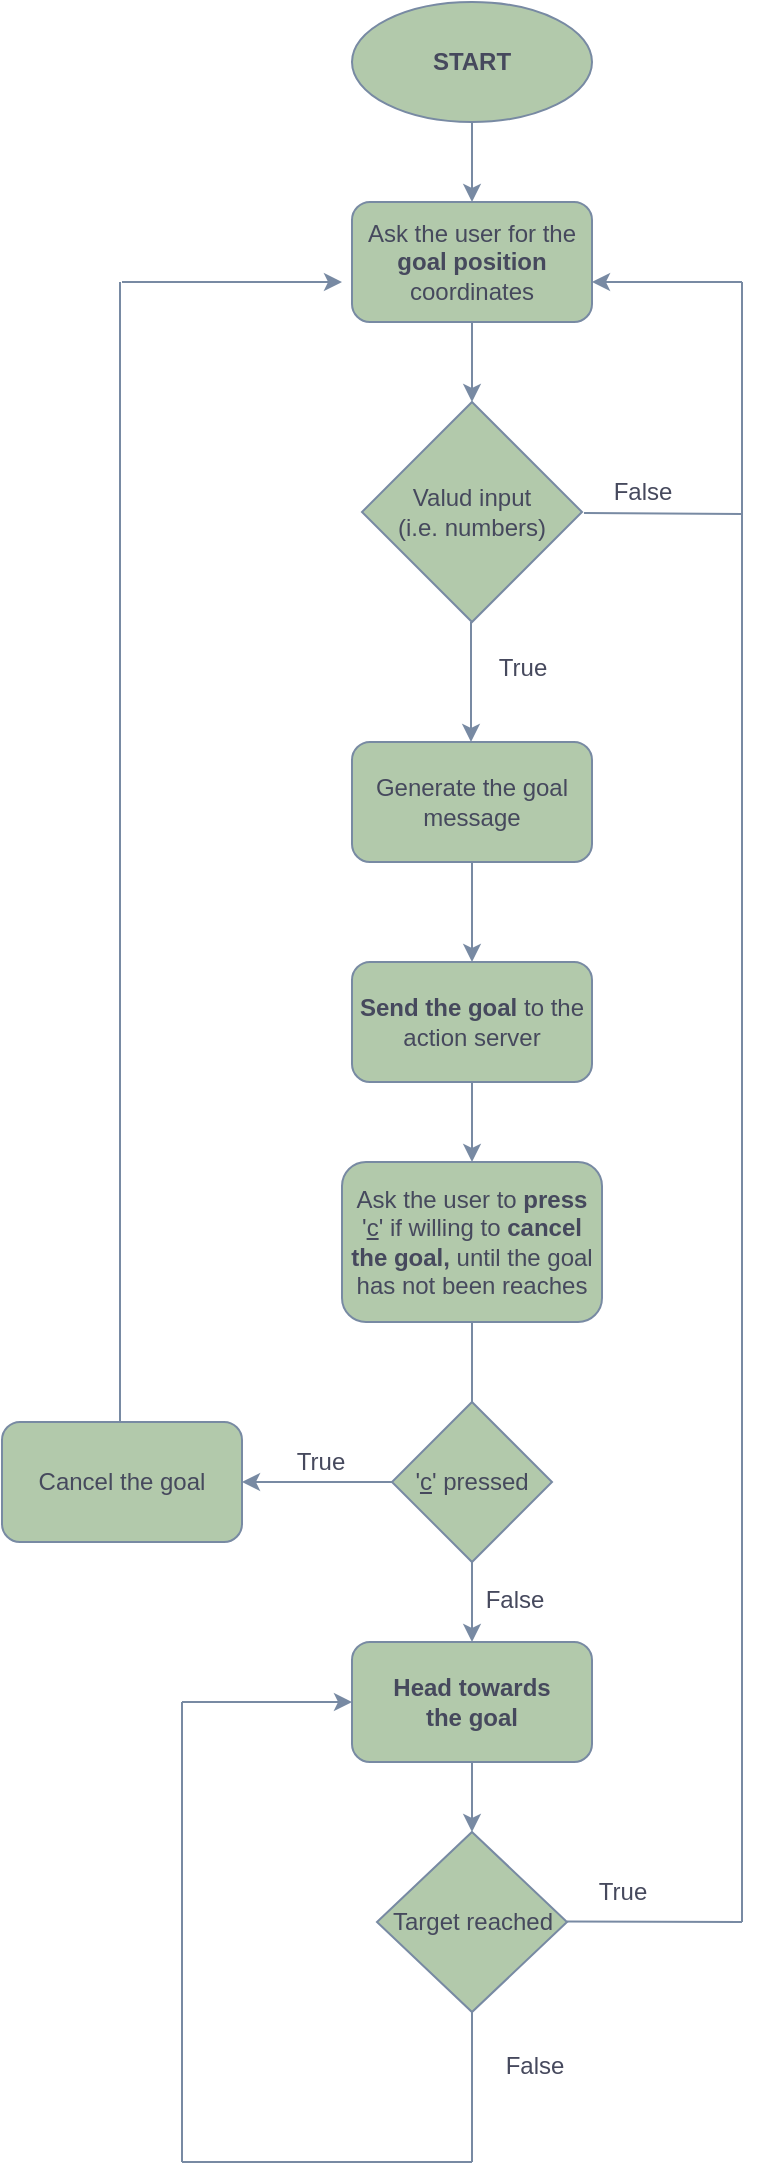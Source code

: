 <mxfile version="22.1.18" type="github">
  <diagram id="C5RBs43oDa-KdzZeNtuy" name="Page-1">
    <mxGraphModel dx="993" dy="631" grid="1" gridSize="10" guides="1" tooltips="1" connect="1" arrows="1" fold="1" page="1" pageScale="1" pageWidth="827" pageHeight="1169" background="#FFFFFF" math="0" shadow="0">
      <root>
        <mxCell id="WIyWlLk6GJQsqaUBKTNV-0" />
        <mxCell id="WIyWlLk6GJQsqaUBKTNV-1" parent="WIyWlLk6GJQsqaUBKTNV-0" />
        <mxCell id="TKSxkb3gG6ZS69ZQLXla-2" value="" style="edgeStyle=orthogonalEdgeStyle;rounded=0;orthogonalLoop=1;jettySize=auto;html=1;strokeColor=#788AA3;fontColor=default;fillColor=#B2C9AB;labelBackgroundColor=none;" parent="WIyWlLk6GJQsqaUBKTNV-1" source="TKSxkb3gG6ZS69ZQLXla-0" target="TKSxkb3gG6ZS69ZQLXla-1" edge="1">
          <mxGeometry relative="1" as="geometry" />
        </mxCell>
        <mxCell id="TKSxkb3gG6ZS69ZQLXla-0" value="&lt;b&gt;START&lt;br&gt;&lt;/b&gt;" style="ellipse;whiteSpace=wrap;html=1;strokeColor=#788AA3;fontColor=#46495D;fillColor=#B2C9AB;labelBackgroundColor=none;" parent="WIyWlLk6GJQsqaUBKTNV-1" vertex="1">
          <mxGeometry x="365" width="120" height="60" as="geometry" />
        </mxCell>
        <mxCell id="c3z6KV3A5WKaGxaBrcul-5" value="" style="edgeStyle=orthogonalEdgeStyle;rounded=0;orthogonalLoop=1;jettySize=auto;html=1;strokeColor=#788AA3;fontColor=#46495D;fillColor=#B2C9AB;" edge="1" parent="WIyWlLk6GJQsqaUBKTNV-1" source="TKSxkb3gG6ZS69ZQLXla-1" target="c3z6KV3A5WKaGxaBrcul-4">
          <mxGeometry relative="1" as="geometry" />
        </mxCell>
        <mxCell id="TKSxkb3gG6ZS69ZQLXla-1" value="Ask the user for the &lt;b&gt;goal position&lt;/b&gt; coordinates" style="rounded=1;whiteSpace=wrap;html=1;fillColor=#B2C9AB;strokeColor=#788AA3;fontColor=#46495D;labelBackgroundColor=none;" parent="WIyWlLk6GJQsqaUBKTNV-1" vertex="1">
          <mxGeometry x="365" y="100" width="120" height="60" as="geometry" />
        </mxCell>
        <mxCell id="c3z6KV3A5WKaGxaBrcul-4" value="Valud input&lt;br&gt;(i.e. numbers)" style="rhombus;whiteSpace=wrap;html=1;strokeColor=#788AA3;fontColor=#46495D;fillColor=#B2C9AB;" vertex="1" parent="WIyWlLk6GJQsqaUBKTNV-1">
          <mxGeometry x="370" y="200" width="110" height="110" as="geometry" />
        </mxCell>
        <mxCell id="c3z6KV3A5WKaGxaBrcul-7" value="False" style="text;html=1;align=center;verticalAlign=middle;resizable=0;points=[];autosize=1;strokeColor=none;fillColor=none;fontColor=#46495D;" vertex="1" parent="WIyWlLk6GJQsqaUBKTNV-1">
          <mxGeometry x="485" y="230" width="50" height="30" as="geometry" />
        </mxCell>
        <mxCell id="c3z6KV3A5WKaGxaBrcul-8" value="" style="endArrow=none;html=1;rounded=0;strokeColor=#788AA3;fontColor=#46495D;fillColor=#B2C9AB;exitX=-0.08;exitY=0.85;exitDx=0;exitDy=0;exitPerimeter=0;" edge="1" parent="WIyWlLk6GJQsqaUBKTNV-1" source="c3z6KV3A5WKaGxaBrcul-7">
          <mxGeometry width="50" height="50" relative="1" as="geometry">
            <mxPoint x="475" y="360" as="sourcePoint" />
            <mxPoint x="560" y="140" as="targetPoint" />
            <Array as="points">
              <mxPoint x="560" y="256" />
            </Array>
          </mxGeometry>
        </mxCell>
        <mxCell id="c3z6KV3A5WKaGxaBrcul-9" value="" style="endArrow=classic;html=1;rounded=0;strokeColor=#788AA3;fontColor=#46495D;fillColor=#B2C9AB;" edge="1" parent="WIyWlLk6GJQsqaUBKTNV-1">
          <mxGeometry width="50" height="50" relative="1" as="geometry">
            <mxPoint x="560" y="140" as="sourcePoint" />
            <mxPoint x="485" y="140" as="targetPoint" />
            <Array as="points" />
          </mxGeometry>
        </mxCell>
        <mxCell id="c3z6KV3A5WKaGxaBrcul-10" value="" style="endArrow=classic;html=1;rounded=0;strokeColor=#788AA3;fontColor=#46495D;fillColor=#B2C9AB;" edge="1" parent="WIyWlLk6GJQsqaUBKTNV-1">
          <mxGeometry width="50" height="50" relative="1" as="geometry">
            <mxPoint x="424.5" y="310" as="sourcePoint" />
            <mxPoint x="424.5" y="370" as="targetPoint" />
            <Array as="points">
              <mxPoint x="424.5" y="340" />
            </Array>
          </mxGeometry>
        </mxCell>
        <mxCell id="c3z6KV3A5WKaGxaBrcul-15" value="" style="edgeStyle=orthogonalEdgeStyle;rounded=0;orthogonalLoop=1;jettySize=auto;html=1;strokeColor=#788AA3;fontColor=#46495D;fillColor=#B2C9AB;" edge="1" parent="WIyWlLk6GJQsqaUBKTNV-1" source="c3z6KV3A5WKaGxaBrcul-11" target="c3z6KV3A5WKaGxaBrcul-14">
          <mxGeometry relative="1" as="geometry" />
        </mxCell>
        <mxCell id="c3z6KV3A5WKaGxaBrcul-11" value="Generate the goal message" style="rounded=1;whiteSpace=wrap;html=1;strokeColor=#788AA3;fontColor=#46495D;fillColor=#B2C9AB;" vertex="1" parent="WIyWlLk6GJQsqaUBKTNV-1">
          <mxGeometry x="365" y="370" width="120" height="60" as="geometry" />
        </mxCell>
        <mxCell id="c3z6KV3A5WKaGxaBrcul-13" value="True" style="text;html=1;align=center;verticalAlign=middle;resizable=0;points=[];autosize=1;strokeColor=none;fillColor=none;fontColor=#46495D;" vertex="1" parent="WIyWlLk6GJQsqaUBKTNV-1">
          <mxGeometry x="425" y="318" width="50" height="30" as="geometry" />
        </mxCell>
        <mxCell id="c3z6KV3A5WKaGxaBrcul-17" value="" style="edgeStyle=orthogonalEdgeStyle;rounded=0;orthogonalLoop=1;jettySize=auto;html=1;strokeColor=#788AA3;fontColor=#46495D;fillColor=#B2C9AB;" edge="1" parent="WIyWlLk6GJQsqaUBKTNV-1" source="c3z6KV3A5WKaGxaBrcul-14" target="c3z6KV3A5WKaGxaBrcul-16">
          <mxGeometry relative="1" as="geometry" />
        </mxCell>
        <mxCell id="c3z6KV3A5WKaGxaBrcul-14" value="&lt;b&gt;Send the goal&lt;/b&gt; to the action server" style="whiteSpace=wrap;html=1;fillColor=#B2C9AB;strokeColor=#788AA3;fontColor=#46495D;rounded=1;" vertex="1" parent="WIyWlLk6GJQsqaUBKTNV-1">
          <mxGeometry x="365" y="480" width="120" height="60" as="geometry" />
        </mxCell>
        <mxCell id="c3z6KV3A5WKaGxaBrcul-19" value="" style="edgeStyle=orthogonalEdgeStyle;rounded=0;orthogonalLoop=1;jettySize=auto;html=1;strokeColor=#788AA3;fontColor=#46495D;fillColor=#B2C9AB;" edge="1" parent="WIyWlLk6GJQsqaUBKTNV-1" source="c3z6KV3A5WKaGxaBrcul-16">
          <mxGeometry relative="1" as="geometry">
            <mxPoint x="425" y="720" as="targetPoint" />
          </mxGeometry>
        </mxCell>
        <mxCell id="c3z6KV3A5WKaGxaBrcul-16" value="Ask the user to &lt;b&gt;press &lt;/b&gt;&#39;&lt;u&gt;c&lt;/u&gt;&#39; if willing to &lt;b&gt;cancel the goal, &lt;/b&gt;until the goal has not been reaches" style="whiteSpace=wrap;html=1;fillColor=#B2C9AB;strokeColor=#788AA3;fontColor=#46495D;rounded=1;" vertex="1" parent="WIyWlLk6GJQsqaUBKTNV-1">
          <mxGeometry x="360" y="580" width="130" height="80" as="geometry" />
        </mxCell>
        <mxCell id="c3z6KV3A5WKaGxaBrcul-31" style="edgeStyle=orthogonalEdgeStyle;rounded=0;orthogonalLoop=1;jettySize=auto;html=1;exitX=0;exitY=0.5;exitDx=0;exitDy=0;strokeColor=#788AA3;fontColor=#46495D;fillColor=#B2C9AB;" edge="1" parent="WIyWlLk6GJQsqaUBKTNV-1" source="c3z6KV3A5WKaGxaBrcul-20" target="c3z6KV3A5WKaGxaBrcul-23">
          <mxGeometry relative="1" as="geometry" />
        </mxCell>
        <mxCell id="c3z6KV3A5WKaGxaBrcul-36" style="edgeStyle=orthogonalEdgeStyle;rounded=0;orthogonalLoop=1;jettySize=auto;html=1;exitX=0.5;exitY=1;exitDx=0;exitDy=0;entryX=0.5;entryY=0;entryDx=0;entryDy=0;strokeColor=#788AA3;fontColor=#46495D;fillColor=#B2C9AB;" edge="1" parent="WIyWlLk6GJQsqaUBKTNV-1" source="c3z6KV3A5WKaGxaBrcul-20" target="c3z6KV3A5WKaGxaBrcul-30">
          <mxGeometry relative="1" as="geometry" />
        </mxCell>
        <mxCell id="c3z6KV3A5WKaGxaBrcul-20" value="&#39;&lt;u&gt;c&lt;/u&gt;&#39; pressed" style="rhombus;whiteSpace=wrap;html=1;strokeColor=#788AA3;fontColor=#46495D;fillColor=#B2C9AB;" vertex="1" parent="WIyWlLk6GJQsqaUBKTNV-1">
          <mxGeometry x="385" y="700" width="80" height="80" as="geometry" />
        </mxCell>
        <mxCell id="c3z6KV3A5WKaGxaBrcul-22" value="True" style="text;html=1;align=center;verticalAlign=middle;resizable=0;points=[];autosize=1;strokeColor=none;fillColor=none;fontColor=#46495D;" vertex="1" parent="WIyWlLk6GJQsqaUBKTNV-1">
          <mxGeometry x="323.5" y="715" width="50" height="30" as="geometry" />
        </mxCell>
        <mxCell id="c3z6KV3A5WKaGxaBrcul-23" value="Cancel the goal" style="rounded=1;whiteSpace=wrap;html=1;strokeColor=#788AA3;fontColor=#46495D;fillColor=#B2C9AB;" vertex="1" parent="WIyWlLk6GJQsqaUBKTNV-1">
          <mxGeometry x="190" y="710" width="120" height="60" as="geometry" />
        </mxCell>
        <mxCell id="c3z6KV3A5WKaGxaBrcul-27" value="" style="endArrow=none;html=1;rounded=0;strokeColor=#788AA3;fontColor=#46495D;fillColor=#B2C9AB;" edge="1" parent="WIyWlLk6GJQsqaUBKTNV-1">
          <mxGeometry width="50" height="50" relative="1" as="geometry">
            <mxPoint x="249" y="710" as="sourcePoint" />
            <mxPoint x="249" y="140" as="targetPoint" />
          </mxGeometry>
        </mxCell>
        <mxCell id="c3z6KV3A5WKaGxaBrcul-38" style="edgeStyle=orthogonalEdgeStyle;rounded=0;orthogonalLoop=1;jettySize=auto;html=1;exitX=0.5;exitY=1;exitDx=0;exitDy=0;entryX=0.5;entryY=0;entryDx=0;entryDy=0;strokeColor=#788AA3;fontColor=#46495D;fillColor=#B2C9AB;" edge="1" parent="WIyWlLk6GJQsqaUBKTNV-1" source="c3z6KV3A5WKaGxaBrcul-30" target="c3z6KV3A5WKaGxaBrcul-37">
          <mxGeometry relative="1" as="geometry" />
        </mxCell>
        <mxCell id="c3z6KV3A5WKaGxaBrcul-30" value="&lt;b&gt;Head towards &lt;br&gt;the goal&lt;/b&gt;" style="rounded=1;whiteSpace=wrap;html=1;strokeColor=#788AA3;fontColor=#46495D;fillColor=#B2C9AB;" vertex="1" parent="WIyWlLk6GJQsqaUBKTNV-1">
          <mxGeometry x="365" y="820" width="120" height="60" as="geometry" />
        </mxCell>
        <mxCell id="c3z6KV3A5WKaGxaBrcul-32" value="" style="endArrow=classic;html=1;rounded=0;strokeColor=#788AA3;fontColor=#46495D;fillColor=#B2C9AB;" edge="1" parent="WIyWlLk6GJQsqaUBKTNV-1">
          <mxGeometry width="50" height="50" relative="1" as="geometry">
            <mxPoint x="250" y="140" as="sourcePoint" />
            <mxPoint x="360" y="140" as="targetPoint" />
          </mxGeometry>
        </mxCell>
        <mxCell id="c3z6KV3A5WKaGxaBrcul-37" value="Target reached" style="rhombus;whiteSpace=wrap;html=1;strokeColor=#788AA3;fontColor=#46495D;fillColor=#B2C9AB;" vertex="1" parent="WIyWlLk6GJQsqaUBKTNV-1">
          <mxGeometry x="377.5" y="915" width="95" height="90" as="geometry" />
        </mxCell>
        <mxCell id="c3z6KV3A5WKaGxaBrcul-41" value="" style="endArrow=none;html=1;rounded=0;strokeColor=#788AA3;fontColor=#46495D;fillColor=#B2C9AB;" edge="1" parent="WIyWlLk6GJQsqaUBKTNV-1">
          <mxGeometry width="50" height="50" relative="1" as="geometry">
            <mxPoint x="472.5" y="959.74" as="sourcePoint" />
            <mxPoint x="560" y="960" as="targetPoint" />
          </mxGeometry>
        </mxCell>
        <mxCell id="c3z6KV3A5WKaGxaBrcul-42" value="" style="endArrow=none;html=1;rounded=0;strokeColor=#788AA3;fontColor=#46495D;fillColor=#B2C9AB;" edge="1" parent="WIyWlLk6GJQsqaUBKTNV-1">
          <mxGeometry width="50" height="50" relative="1" as="geometry">
            <mxPoint x="560" y="960" as="sourcePoint" />
            <mxPoint x="560" y="227" as="targetPoint" />
          </mxGeometry>
        </mxCell>
        <mxCell id="c3z6KV3A5WKaGxaBrcul-43" value="True" style="text;html=1;align=center;verticalAlign=middle;resizable=0;points=[];autosize=1;strokeColor=none;fillColor=none;fontColor=#46495D;" vertex="1" parent="WIyWlLk6GJQsqaUBKTNV-1">
          <mxGeometry x="475" y="930" width="50" height="30" as="geometry" />
        </mxCell>
        <mxCell id="c3z6KV3A5WKaGxaBrcul-44" value="False" style="text;html=1;align=center;verticalAlign=middle;resizable=0;points=[];autosize=1;strokeColor=none;fillColor=none;fontColor=#46495D;" vertex="1" parent="WIyWlLk6GJQsqaUBKTNV-1">
          <mxGeometry x="421" y="784" width="50" height="30" as="geometry" />
        </mxCell>
        <mxCell id="c3z6KV3A5WKaGxaBrcul-47" value="False" style="text;html=1;align=center;verticalAlign=middle;resizable=0;points=[];autosize=1;strokeColor=none;fillColor=none;fontColor=#46495D;" vertex="1" parent="WIyWlLk6GJQsqaUBKTNV-1">
          <mxGeometry x="431" y="1017" width="50" height="30" as="geometry" />
        </mxCell>
        <mxCell id="c3z6KV3A5WKaGxaBrcul-49" value="" style="endArrow=none;html=1;rounded=0;strokeColor=#788AA3;fontColor=#46495D;fillColor=#B2C9AB;" edge="1" parent="WIyWlLk6GJQsqaUBKTNV-1">
          <mxGeometry width="50" height="50" relative="1" as="geometry">
            <mxPoint x="280" y="1080" as="sourcePoint" />
            <mxPoint x="425" y="1080" as="targetPoint" />
          </mxGeometry>
        </mxCell>
        <mxCell id="c3z6KV3A5WKaGxaBrcul-50" value="" style="endArrow=none;html=1;rounded=0;strokeColor=#788AA3;fontColor=#46495D;fillColor=#B2C9AB;entryX=0.5;entryY=1;entryDx=0;entryDy=0;" edge="1" parent="WIyWlLk6GJQsqaUBKTNV-1" target="c3z6KV3A5WKaGxaBrcul-37">
          <mxGeometry width="50" height="50" relative="1" as="geometry">
            <mxPoint x="425" y="1080" as="sourcePoint" />
            <mxPoint x="425" y="1007" as="targetPoint" />
          </mxGeometry>
        </mxCell>
        <mxCell id="c3z6KV3A5WKaGxaBrcul-51" value="" style="endArrow=none;html=1;rounded=0;strokeColor=#788AA3;fontColor=#46495D;fillColor=#B2C9AB;" edge="1" parent="WIyWlLk6GJQsqaUBKTNV-1">
          <mxGeometry width="50" height="50" relative="1" as="geometry">
            <mxPoint x="280" y="1080" as="sourcePoint" />
            <mxPoint x="280" y="850" as="targetPoint" />
          </mxGeometry>
        </mxCell>
        <mxCell id="c3z6KV3A5WKaGxaBrcul-52" value="" style="endArrow=classic;html=1;rounded=0;strokeColor=#788AA3;fontColor=#46495D;fillColor=#B2C9AB;entryX=0;entryY=0.5;entryDx=0;entryDy=0;" edge="1" parent="WIyWlLk6GJQsqaUBKTNV-1" target="c3z6KV3A5WKaGxaBrcul-30">
          <mxGeometry width="50" height="50" relative="1" as="geometry">
            <mxPoint x="280" y="850" as="sourcePoint" />
            <mxPoint x="265" y="849.58" as="targetPoint" />
          </mxGeometry>
        </mxCell>
      </root>
    </mxGraphModel>
  </diagram>
</mxfile>
